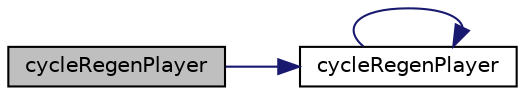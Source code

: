 digraph "cycleRegenPlayer"
{
 // LATEX_PDF_SIZE
  edge [fontname="Helvetica",fontsize="10",labelfontname="Helvetica",labelfontsize="10"];
  node [fontname="Helvetica",fontsize="10",shape=record];
  rankdir="LR";
  Node1 [label="cycleRegenPlayer",height=0.2,width=0.4,color="black", fillcolor="grey75", style="filled", fontcolor="black",tooltip=" "];
  Node1 -> Node2 [color="midnightblue",fontsize="10",style="solid",fontname="Helvetica"];
  Node2 [label="cycleRegenPlayer",height=0.2,width=0.4,color="black", fillcolor="white", style="filled",URL="$player__functions_8c.html#ac4fa9a1222e151ada8d3e6d073f362f5",tooltip=" "];
  Node2 -> Node2 [color="midnightblue",fontsize="10",style="solid",fontname="Helvetica"];
}
